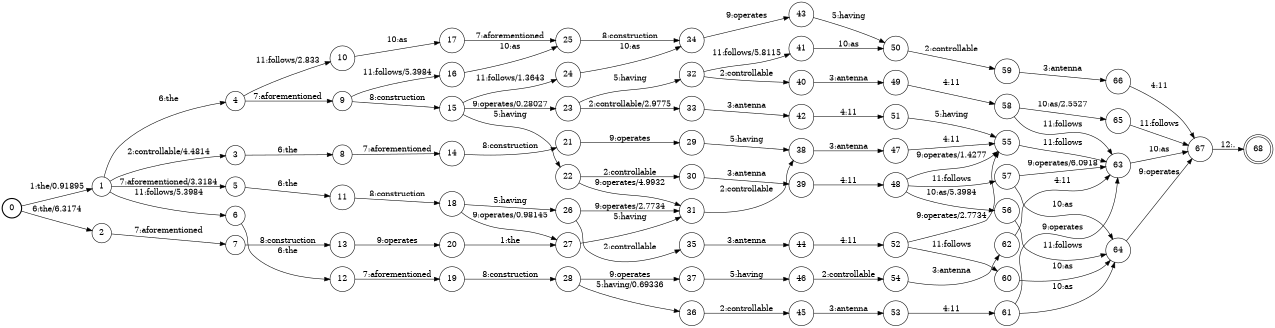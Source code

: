 digraph FST {
rankdir = LR;
size = "8.5,11";
label = "";
center = 1;
orientation = Portrait;
ranksep = "0.4";
nodesep = "0.25";
0 [label = "0", shape = circle, style = bold, fontsize = 14]
	0 -> 1 [label = "1:the/0.91895", fontsize = 14];
	0 -> 2 [label = "6:the/6.3174", fontsize = 14];
1 [label = "1", shape = circle, style = solid, fontsize = 14]
	1 -> 4 [label = "6:the", fontsize = 14];
	1 -> 3 [label = "2:controllable/4.4814", fontsize = 14];
	1 -> 5 [label = "7:aforementioned/3.3184", fontsize = 14];
	1 -> 6 [label = "11:follows/5.3984", fontsize = 14];
2 [label = "2", shape = circle, style = solid, fontsize = 14]
	2 -> 7 [label = "7:aforementioned", fontsize = 14];
3 [label = "3", shape = circle, style = solid, fontsize = 14]
	3 -> 8 [label = "6:the", fontsize = 14];
4 [label = "4", shape = circle, style = solid, fontsize = 14]
	4 -> 9 [label = "7:aforementioned", fontsize = 14];
	4 -> 10 [label = "11:follows/2.833", fontsize = 14];
5 [label = "5", shape = circle, style = solid, fontsize = 14]
	5 -> 11 [label = "6:the", fontsize = 14];
6 [label = "6", shape = circle, style = solid, fontsize = 14]
	6 -> 12 [label = "6:the", fontsize = 14];
7 [label = "7", shape = circle, style = solid, fontsize = 14]
	7 -> 13 [label = "8:construction", fontsize = 14];
8 [label = "8", shape = circle, style = solid, fontsize = 14]
	8 -> 14 [label = "7:aforementioned", fontsize = 14];
9 [label = "9", shape = circle, style = solid, fontsize = 14]
	9 -> 15 [label = "8:construction", fontsize = 14];
	9 -> 16 [label = "11:follows/5.3984", fontsize = 14];
10 [label = "10", shape = circle, style = solid, fontsize = 14]
	10 -> 17 [label = "10:as", fontsize = 14];
11 [label = "11", shape = circle, style = solid, fontsize = 14]
	11 -> 18 [label = "8:construction", fontsize = 14];
12 [label = "12", shape = circle, style = solid, fontsize = 14]
	12 -> 19 [label = "7:aforementioned", fontsize = 14];
13 [label = "13", shape = circle, style = solid, fontsize = 14]
	13 -> 20 [label = "9:operates", fontsize = 14];
14 [label = "14", shape = circle, style = solid, fontsize = 14]
	14 -> 21 [label = "8:construction", fontsize = 14];
15 [label = "15", shape = circle, style = solid, fontsize = 14]
	15 -> 22 [label = "5:having", fontsize = 14];
	15 -> 23 [label = "9:operates/0.28027", fontsize = 14];
	15 -> 24 [label = "11:follows/1.3643", fontsize = 14];
16 [label = "16", shape = circle, style = solid, fontsize = 14]
	16 -> 25 [label = "10:as", fontsize = 14];
17 [label = "17", shape = circle, style = solid, fontsize = 14]
	17 -> 25 [label = "7:aforementioned", fontsize = 14];
18 [label = "18", shape = circle, style = solid, fontsize = 14]
	18 -> 26 [label = "5:having", fontsize = 14];
	18 -> 27 [label = "9:operates/0.98145", fontsize = 14];
19 [label = "19", shape = circle, style = solid, fontsize = 14]
	19 -> 28 [label = "8:construction", fontsize = 14];
20 [label = "20", shape = circle, style = solid, fontsize = 14]
	20 -> 27 [label = "1:the", fontsize = 14];
21 [label = "21", shape = circle, style = solid, fontsize = 14]
	21 -> 29 [label = "9:operates", fontsize = 14];
22 [label = "22", shape = circle, style = solid, fontsize = 14]
	22 -> 30 [label = "2:controllable", fontsize = 14];
	22 -> 31 [label = "9:operates/4.9932", fontsize = 14];
23 [label = "23", shape = circle, style = solid, fontsize = 14]
	23 -> 33 [label = "2:controllable/2.9775", fontsize = 14];
	23 -> 32 [label = "5:having", fontsize = 14];
24 [label = "24", shape = circle, style = solid, fontsize = 14]
	24 -> 34 [label = "10:as", fontsize = 14];
25 [label = "25", shape = circle, style = solid, fontsize = 14]
	25 -> 34 [label = "8:construction", fontsize = 14];
26 [label = "26", shape = circle, style = solid, fontsize = 14]
	26 -> 35 [label = "2:controllable", fontsize = 14];
	26 -> 31 [label = "9:operates/2.7734", fontsize = 14];
27 [label = "27", shape = circle, style = solid, fontsize = 14]
	27 -> 31 [label = "5:having", fontsize = 14];
28 [label = "28", shape = circle, style = solid, fontsize = 14]
	28 -> 36 [label = "5:having/0.69336", fontsize = 14];
	28 -> 37 [label = "9:operates", fontsize = 14];
29 [label = "29", shape = circle, style = solid, fontsize = 14]
	29 -> 38 [label = "5:having", fontsize = 14];
30 [label = "30", shape = circle, style = solid, fontsize = 14]
	30 -> 39 [label = "3:antenna", fontsize = 14];
31 [label = "31", shape = circle, style = solid, fontsize = 14]
	31 -> 38 [label = "2:controllable", fontsize = 14];
32 [label = "32", shape = circle, style = solid, fontsize = 14]
	32 -> 40 [label = "2:controllable", fontsize = 14];
	32 -> 41 [label = "11:follows/5.8115", fontsize = 14];
33 [label = "33", shape = circle, style = solid, fontsize = 14]
	33 -> 42 [label = "3:antenna", fontsize = 14];
34 [label = "34", shape = circle, style = solid, fontsize = 14]
	34 -> 43 [label = "9:operates", fontsize = 14];
35 [label = "35", shape = circle, style = solid, fontsize = 14]
	35 -> 44 [label = "3:antenna", fontsize = 14];
36 [label = "36", shape = circle, style = solid, fontsize = 14]
	36 -> 45 [label = "2:controllable", fontsize = 14];
37 [label = "37", shape = circle, style = solid, fontsize = 14]
	37 -> 46 [label = "5:having", fontsize = 14];
38 [label = "38", shape = circle, style = solid, fontsize = 14]
	38 -> 47 [label = "3:antenna", fontsize = 14];
39 [label = "39", shape = circle, style = solid, fontsize = 14]
	39 -> 48 [label = "4:11", fontsize = 14];
40 [label = "40", shape = circle, style = solid, fontsize = 14]
	40 -> 49 [label = "3:antenna", fontsize = 14];
41 [label = "41", shape = circle, style = solid, fontsize = 14]
	41 -> 50 [label = "10:as", fontsize = 14];
42 [label = "42", shape = circle, style = solid, fontsize = 14]
	42 -> 51 [label = "4:11", fontsize = 14];
43 [label = "43", shape = circle, style = solid, fontsize = 14]
	43 -> 50 [label = "5:having", fontsize = 14];
44 [label = "44", shape = circle, style = solid, fontsize = 14]
	44 -> 52 [label = "4:11", fontsize = 14];
45 [label = "45", shape = circle, style = solid, fontsize = 14]
	45 -> 53 [label = "3:antenna", fontsize = 14];
46 [label = "46", shape = circle, style = solid, fontsize = 14]
	46 -> 54 [label = "2:controllable", fontsize = 14];
47 [label = "47", shape = circle, style = solid, fontsize = 14]
	47 -> 55 [label = "4:11", fontsize = 14];
48 [label = "48", shape = circle, style = solid, fontsize = 14]
	48 -> 55 [label = "9:operates/1.4277", fontsize = 14];
	48 -> 56 [label = "10:as/5.3984", fontsize = 14];
	48 -> 57 [label = "11:follows", fontsize = 14];
49 [label = "49", shape = circle, style = solid, fontsize = 14]
	49 -> 58 [label = "4:11", fontsize = 14];
50 [label = "50", shape = circle, style = solid, fontsize = 14]
	50 -> 59 [label = "2:controllable", fontsize = 14];
51 [label = "51", shape = circle, style = solid, fontsize = 14]
	51 -> 55 [label = "5:having", fontsize = 14];
52 [label = "52", shape = circle, style = solid, fontsize = 14]
	52 -> 55 [label = "9:operates/2.7734", fontsize = 14];
	52 -> 60 [label = "11:follows", fontsize = 14];
53 [label = "53", shape = circle, style = solid, fontsize = 14]
	53 -> 61 [label = "4:11", fontsize = 14];
54 [label = "54", shape = circle, style = solid, fontsize = 14]
	54 -> 62 [label = "3:antenna", fontsize = 14];
55 [label = "55", shape = circle, style = solid, fontsize = 14]
	55 -> 63 [label = "11:follows", fontsize = 14];
56 [label = "56", shape = circle, style = solid, fontsize = 14]
	56 -> 64 [label = "11:follows", fontsize = 14];
57 [label = "57", shape = circle, style = solid, fontsize = 14]
	57 -> 63 [label = "9:operates/6.0918", fontsize = 14];
	57 -> 64 [label = "10:as", fontsize = 14];
58 [label = "58", shape = circle, style = solid, fontsize = 14]
	58 -> 65 [label = "10:as/2.5527", fontsize = 14];
	58 -> 63 [label = "11:follows", fontsize = 14];
59 [label = "59", shape = circle, style = solid, fontsize = 14]
	59 -> 66 [label = "3:antenna", fontsize = 14];
60 [label = "60", shape = circle, style = solid, fontsize = 14]
	60 -> 64 [label = "10:as", fontsize = 14];
61 [label = "61", shape = circle, style = solid, fontsize = 14]
	61 -> 63 [label = "9:operates", fontsize = 14];
	61 -> 64 [label = "10:as", fontsize = 14];
62 [label = "62", shape = circle, style = solid, fontsize = 14]
	62 -> 63 [label = "4:11", fontsize = 14];
63 [label = "63", shape = circle, style = solid, fontsize = 14]
	63 -> 67 [label = "10:as", fontsize = 14];
64 [label = "64", shape = circle, style = solid, fontsize = 14]
	64 -> 67 [label = "9:operates", fontsize = 14];
65 [label = "65", shape = circle, style = solid, fontsize = 14]
	65 -> 67 [label = "11:follows", fontsize = 14];
66 [label = "66", shape = circle, style = solid, fontsize = 14]
	66 -> 67 [label = "4:11", fontsize = 14];
67 [label = "67", shape = circle, style = solid, fontsize = 14]
	67 -> 68 [label = "12:.", fontsize = 14];
68 [label = "68", shape = doublecircle, style = solid, fontsize = 14]
}
